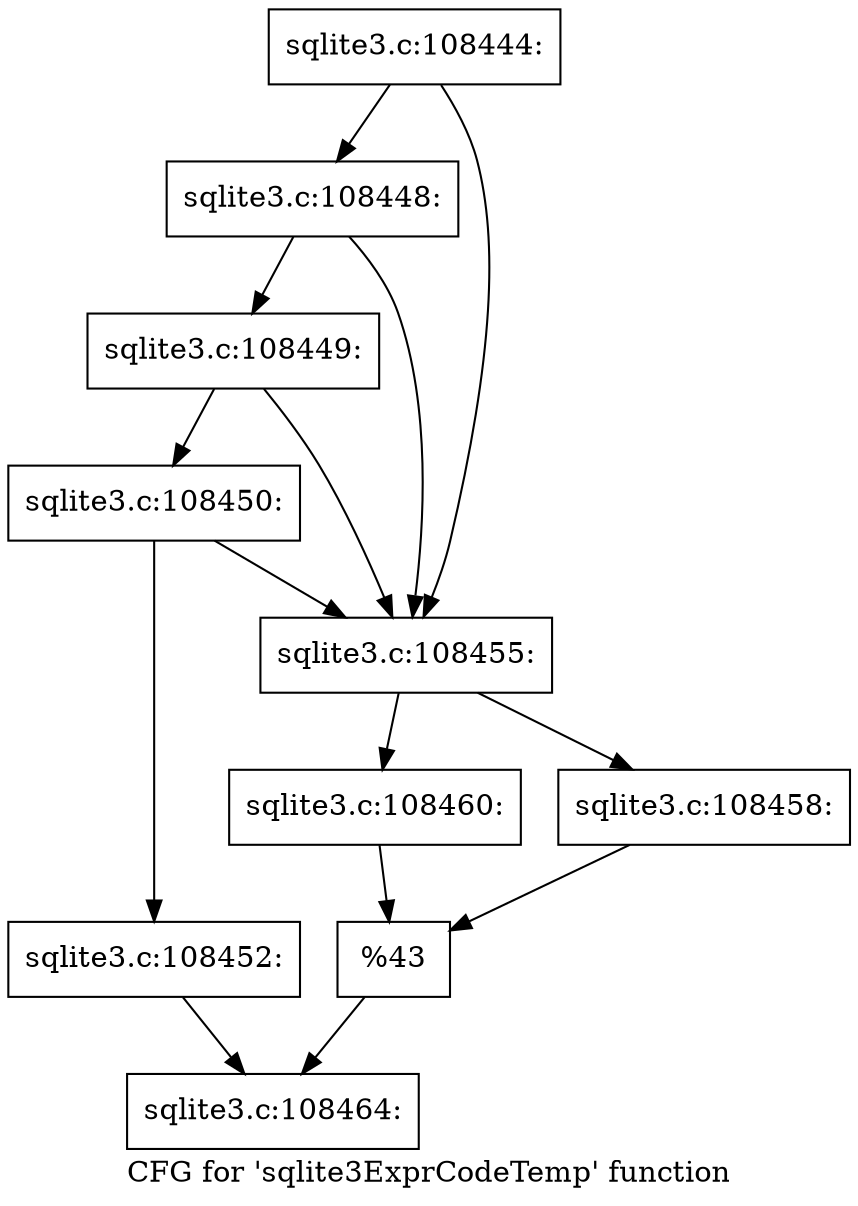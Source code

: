 digraph "CFG for 'sqlite3ExprCodeTemp' function" {
	label="CFG for 'sqlite3ExprCodeTemp' function";

	Node0x55c0f8b1d660 [shape=record,label="{sqlite3.c:108444:}"];
	Node0x55c0f8b1d660 -> Node0x55c0f8b21020;
	Node0x55c0f8b1d660 -> Node0x55c0f8b20ed0;
	Node0x55c0f8b21020 [shape=record,label="{sqlite3.c:108448:}"];
	Node0x55c0f8b21020 -> Node0x55c0f8b20fa0;
	Node0x55c0f8b21020 -> Node0x55c0f8b20ed0;
	Node0x55c0f8b20fa0 [shape=record,label="{sqlite3.c:108449:}"];
	Node0x55c0f8b20fa0 -> Node0x55c0f8b20f20;
	Node0x55c0f8b20fa0 -> Node0x55c0f8b20ed0;
	Node0x55c0f8b20f20 [shape=record,label="{sqlite3.c:108450:}"];
	Node0x55c0f8b20f20 -> Node0x55c0f5984ba0;
	Node0x55c0f8b20f20 -> Node0x55c0f8b20ed0;
	Node0x55c0f5984ba0 [shape=record,label="{sqlite3.c:108452:}"];
	Node0x55c0f5984ba0 -> Node0x55c0f8b20ca0;
	Node0x55c0f8b20ed0 [shape=record,label="{sqlite3.c:108455:}"];
	Node0x55c0f8b20ed0 -> Node0x55c0f5f151c0;
	Node0x55c0f8b20ed0 -> Node0x55c0f8b22d30;
	Node0x55c0f5f151c0 [shape=record,label="{sqlite3.c:108458:}"];
	Node0x55c0f5f151c0 -> Node0x55c0f8b22840;
	Node0x55c0f8b22d30 [shape=record,label="{sqlite3.c:108460:}"];
	Node0x55c0f8b22d30 -> Node0x55c0f8b22840;
	Node0x55c0f8b22840 [shape=record,label="{%43}"];
	Node0x55c0f8b22840 -> Node0x55c0f8b20ca0;
	Node0x55c0f8b20ca0 [shape=record,label="{sqlite3.c:108464:}"];
}
